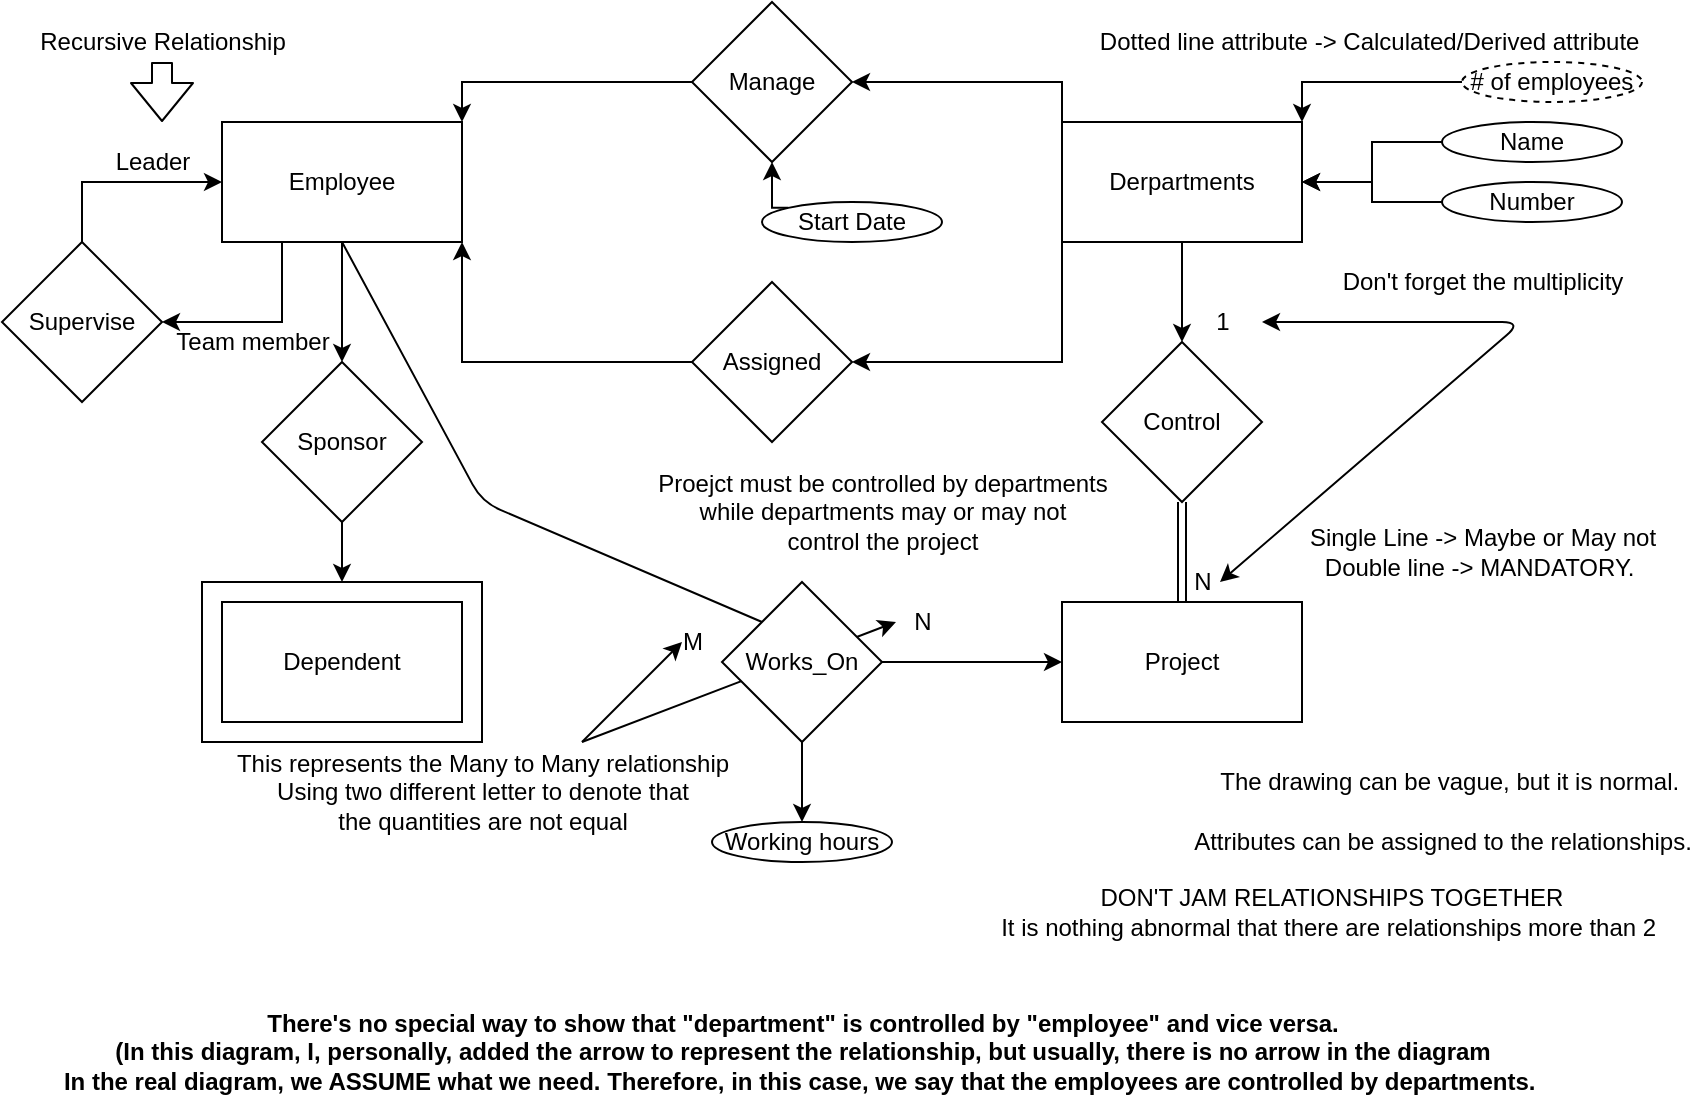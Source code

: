 <mxfile version="15.2.7" type="github">
  <diagram id="-j4W8ajl_okpw4RgpCke" name="Page-1">
    <mxGraphModel dx="946" dy="589" grid="1" gridSize="10" guides="1" tooltips="1" connect="1" arrows="1" fold="1" page="1" pageScale="1" pageWidth="850" pageHeight="1100" math="0" shadow="0">
      <root>
        <mxCell id="0" />
        <mxCell id="1" parent="0" />
        <mxCell id="bjb8TFt1GVLLZXTYinY1-65" value="" style="rounded=0;whiteSpace=wrap;html=1;strokeColor=default;" vertex="1" parent="1">
          <mxGeometry x="100" y="290" width="140" height="80" as="geometry" />
        </mxCell>
        <mxCell id="bjb8TFt1GVLLZXTYinY1-58" value="" style="endArrow=classic;html=1;entryX=-0.15;entryY=0.5;entryDx=0;entryDy=0;entryPerimeter=0;" edge="1" parent="1" target="bjb8TFt1GVLLZXTYinY1-55">
          <mxGeometry width="50" height="50" relative="1" as="geometry">
            <mxPoint x="290" y="370" as="sourcePoint" />
            <mxPoint x="430" y="310" as="targetPoint" />
          </mxGeometry>
        </mxCell>
        <mxCell id="bjb8TFt1GVLLZXTYinY1-34" style="edgeStyle=orthogonalEdgeStyle;rounded=0;orthogonalLoop=1;jettySize=auto;html=1;exitX=0.25;exitY=1;exitDx=0;exitDy=0;entryX=1;entryY=0.5;entryDx=0;entryDy=0;" edge="1" parent="1" source="bjb8TFt1GVLLZXTYinY1-1" target="bjb8TFt1GVLLZXTYinY1-32">
          <mxGeometry relative="1" as="geometry" />
        </mxCell>
        <mxCell id="bjb8TFt1GVLLZXTYinY1-43" style="edgeStyle=orthogonalEdgeStyle;rounded=0;orthogonalLoop=1;jettySize=auto;html=1;exitX=0.5;exitY=1;exitDx=0;exitDy=0;" edge="1" parent="1" source="bjb8TFt1GVLLZXTYinY1-1" target="bjb8TFt1GVLLZXTYinY1-42">
          <mxGeometry relative="1" as="geometry" />
        </mxCell>
        <mxCell id="bjb8TFt1GVLLZXTYinY1-1" value="Employee" style="rounded=0;whiteSpace=wrap;html=1;" vertex="1" parent="1">
          <mxGeometry x="110" y="60" width="120" height="60" as="geometry" />
        </mxCell>
        <mxCell id="bjb8TFt1GVLLZXTYinY1-7" style="edgeStyle=orthogonalEdgeStyle;rounded=0;orthogonalLoop=1;jettySize=auto;html=1;exitX=0;exitY=0;exitDx=0;exitDy=0;entryX=1;entryY=0.5;entryDx=0;entryDy=0;" edge="1" parent="1" source="bjb8TFt1GVLLZXTYinY1-2" target="bjb8TFt1GVLLZXTYinY1-5">
          <mxGeometry relative="1" as="geometry" />
        </mxCell>
        <mxCell id="bjb8TFt1GVLLZXTYinY1-15" style="edgeStyle=orthogonalEdgeStyle;rounded=0;orthogonalLoop=1;jettySize=auto;html=1;exitX=0.5;exitY=1;exitDx=0;exitDy=0;entryX=0.5;entryY=0;entryDx=0;entryDy=0;" edge="1" parent="1" source="bjb8TFt1GVLLZXTYinY1-2" target="bjb8TFt1GVLLZXTYinY1-14">
          <mxGeometry relative="1" as="geometry" />
        </mxCell>
        <mxCell id="bjb8TFt1GVLLZXTYinY1-19" style="edgeStyle=orthogonalEdgeStyle;rounded=0;orthogonalLoop=1;jettySize=auto;html=1;exitX=0;exitY=1;exitDx=0;exitDy=0;entryX=1;entryY=0.5;entryDx=0;entryDy=0;" edge="1" parent="1" source="bjb8TFt1GVLLZXTYinY1-2" target="bjb8TFt1GVLLZXTYinY1-18">
          <mxGeometry relative="1" as="geometry" />
        </mxCell>
        <mxCell id="bjb8TFt1GVLLZXTYinY1-2" value="Derpartments" style="rounded=0;whiteSpace=wrap;html=1;" vertex="1" parent="1">
          <mxGeometry x="530" y="60" width="120" height="60" as="geometry" />
        </mxCell>
        <mxCell id="bjb8TFt1GVLLZXTYinY1-3" value="Dependent" style="rounded=0;whiteSpace=wrap;html=1;strokeColor=default;" vertex="1" parent="1">
          <mxGeometry x="110" y="300" width="120" height="60" as="geometry" />
        </mxCell>
        <mxCell id="bjb8TFt1GVLLZXTYinY1-4" value="Project" style="rounded=0;whiteSpace=wrap;html=1;" vertex="1" parent="1">
          <mxGeometry x="530" y="300" width="120" height="60" as="geometry" />
        </mxCell>
        <mxCell id="bjb8TFt1GVLLZXTYinY1-17" style="edgeStyle=orthogonalEdgeStyle;rounded=0;orthogonalLoop=1;jettySize=auto;html=1;exitX=0;exitY=0.5;exitDx=0;exitDy=0;entryX=1;entryY=0;entryDx=0;entryDy=0;" edge="1" parent="1" source="bjb8TFt1GVLLZXTYinY1-5" target="bjb8TFt1GVLLZXTYinY1-1">
          <mxGeometry relative="1" as="geometry" />
        </mxCell>
        <mxCell id="bjb8TFt1GVLLZXTYinY1-5" value="Manage" style="rhombus;whiteSpace=wrap;html=1;" vertex="1" parent="1">
          <mxGeometry x="345" width="80" height="80" as="geometry" />
        </mxCell>
        <mxCell id="bjb8TFt1GVLLZXTYinY1-9" style="edgeStyle=orthogonalEdgeStyle;rounded=0;orthogonalLoop=1;jettySize=auto;html=1;exitX=0;exitY=0;exitDx=0;exitDy=0;entryX=0.5;entryY=1;entryDx=0;entryDy=0;" edge="1" parent="1" source="bjb8TFt1GVLLZXTYinY1-8" target="bjb8TFt1GVLLZXTYinY1-5">
          <mxGeometry relative="1" as="geometry" />
        </mxCell>
        <mxCell id="bjb8TFt1GVLLZXTYinY1-8" value="Start Date" style="ellipse;whiteSpace=wrap;html=1;" vertex="1" parent="1">
          <mxGeometry x="380" y="100" width="90" height="20" as="geometry" />
        </mxCell>
        <mxCell id="bjb8TFt1GVLLZXTYinY1-12" style="edgeStyle=orthogonalEdgeStyle;rounded=0;orthogonalLoop=1;jettySize=auto;html=1;exitX=0;exitY=0.5;exitDx=0;exitDy=0;entryX=1;entryY=0.5;entryDx=0;entryDy=0;" edge="1" parent="1" source="bjb8TFt1GVLLZXTYinY1-10" target="bjb8TFt1GVLLZXTYinY1-2">
          <mxGeometry relative="1" as="geometry" />
        </mxCell>
        <mxCell id="bjb8TFt1GVLLZXTYinY1-10" value="Name" style="ellipse;whiteSpace=wrap;html=1;" vertex="1" parent="1">
          <mxGeometry x="720" y="60" width="90" height="20" as="geometry" />
        </mxCell>
        <mxCell id="bjb8TFt1GVLLZXTYinY1-13" style="edgeStyle=orthogonalEdgeStyle;rounded=0;orthogonalLoop=1;jettySize=auto;html=1;exitX=0;exitY=0.5;exitDx=0;exitDy=0;" edge="1" parent="1" source="bjb8TFt1GVLLZXTYinY1-11" target="bjb8TFt1GVLLZXTYinY1-2">
          <mxGeometry relative="1" as="geometry" />
        </mxCell>
        <mxCell id="bjb8TFt1GVLLZXTYinY1-11" value="Number" style="ellipse;whiteSpace=wrap;html=1;" vertex="1" parent="1">
          <mxGeometry x="720" y="90" width="90" height="20" as="geometry" />
        </mxCell>
        <mxCell id="bjb8TFt1GVLLZXTYinY1-16" style="edgeStyle=orthogonalEdgeStyle;rounded=0;orthogonalLoop=1;jettySize=auto;html=1;exitX=0.5;exitY=1;exitDx=0;exitDy=0;entryX=0.5;entryY=0;entryDx=0;entryDy=0;shape=link;" edge="1" parent="1" source="bjb8TFt1GVLLZXTYinY1-14" target="bjb8TFt1GVLLZXTYinY1-4">
          <mxGeometry relative="1" as="geometry" />
        </mxCell>
        <mxCell id="bjb8TFt1GVLLZXTYinY1-14" value="Control" style="rhombus;whiteSpace=wrap;html=1;" vertex="1" parent="1">
          <mxGeometry x="550" y="170" width="80" height="80" as="geometry" />
        </mxCell>
        <mxCell id="bjb8TFt1GVLLZXTYinY1-20" style="edgeStyle=orthogonalEdgeStyle;rounded=0;orthogonalLoop=1;jettySize=auto;html=1;exitX=0;exitY=0.5;exitDx=0;exitDy=0;entryX=1;entryY=1;entryDx=0;entryDy=0;" edge="1" parent="1" source="bjb8TFt1GVLLZXTYinY1-18" target="bjb8TFt1GVLLZXTYinY1-1">
          <mxGeometry relative="1" as="geometry" />
        </mxCell>
        <mxCell id="bjb8TFt1GVLLZXTYinY1-18" value="Assigned" style="rhombus;whiteSpace=wrap;html=1;" vertex="1" parent="1">
          <mxGeometry x="345" y="140" width="80" height="80" as="geometry" />
        </mxCell>
        <mxCell id="bjb8TFt1GVLLZXTYinY1-21" value="DON&#39;T JAM RELATIONSHIPS TOGETHER&lt;br&gt;It is nothing abnormal that there are relationships more than 2&amp;nbsp;" style="text;html=1;strokeColor=none;fillColor=none;align=center;verticalAlign=middle;whiteSpace=wrap;rounded=0;" vertex="1" parent="1">
          <mxGeometry x="480" y="440" width="370" height="30" as="geometry" />
        </mxCell>
        <mxCell id="bjb8TFt1GVLLZXTYinY1-22" value="The drawing can be vague, but it is normal.&amp;nbsp;" style="text;html=1;align=center;verticalAlign=middle;resizable=0;points=[];autosize=1;strokeColor=none;fillColor=none;" vertex="1" parent="1">
          <mxGeometry x="600" y="380" width="250" height="20" as="geometry" />
        </mxCell>
        <mxCell id="bjb8TFt1GVLLZXTYinY1-24" style="edgeStyle=orthogonalEdgeStyle;rounded=0;orthogonalLoop=1;jettySize=auto;html=1;exitX=1;exitY=0.5;exitDx=0;exitDy=0;entryX=0;entryY=0.5;entryDx=0;entryDy=0;" edge="1" parent="1" source="bjb8TFt1GVLLZXTYinY1-23" target="bjb8TFt1GVLLZXTYinY1-4">
          <mxGeometry relative="1" as="geometry" />
        </mxCell>
        <mxCell id="bjb8TFt1GVLLZXTYinY1-30" style="edgeStyle=orthogonalEdgeStyle;rounded=0;orthogonalLoop=1;jettySize=auto;html=1;exitX=0.5;exitY=1;exitDx=0;exitDy=0;entryX=0.5;entryY=0;entryDx=0;entryDy=0;" edge="1" parent="1" source="bjb8TFt1GVLLZXTYinY1-23" target="bjb8TFt1GVLLZXTYinY1-29">
          <mxGeometry relative="1" as="geometry" />
        </mxCell>
        <mxCell id="bjb8TFt1GVLLZXTYinY1-23" value="Works_On" style="rhombus;whiteSpace=wrap;html=1;" vertex="1" parent="1">
          <mxGeometry x="360" y="290" width="80" height="80" as="geometry" />
        </mxCell>
        <mxCell id="bjb8TFt1GVLLZXTYinY1-28" value="" style="endArrow=none;html=1;entryX=0.5;entryY=1;entryDx=0;entryDy=0;exitX=0;exitY=0;exitDx=0;exitDy=0;" edge="1" parent="1" source="bjb8TFt1GVLLZXTYinY1-23" target="bjb8TFt1GVLLZXTYinY1-1">
          <mxGeometry width="50" height="50" relative="1" as="geometry">
            <mxPoint x="400" y="290" as="sourcePoint" />
            <mxPoint x="450" y="240" as="targetPoint" />
            <Array as="points">
              <mxPoint x="240" y="250" />
            </Array>
          </mxGeometry>
        </mxCell>
        <mxCell id="bjb8TFt1GVLLZXTYinY1-29" value="Working hours" style="ellipse;whiteSpace=wrap;html=1;" vertex="1" parent="1">
          <mxGeometry x="355" y="410" width="90" height="20" as="geometry" />
        </mxCell>
        <mxCell id="bjb8TFt1GVLLZXTYinY1-31" value="Attributes can be assigned to the relationships.&lt;br&gt;" style="text;html=1;align=center;verticalAlign=middle;resizable=0;points=[];autosize=1;strokeColor=none;fillColor=none;" vertex="1" parent="1">
          <mxGeometry x="590" y="410" width="260" height="20" as="geometry" />
        </mxCell>
        <mxCell id="bjb8TFt1GVLLZXTYinY1-33" style="edgeStyle=orthogonalEdgeStyle;rounded=0;orthogonalLoop=1;jettySize=auto;html=1;exitX=0.5;exitY=0;exitDx=0;exitDy=0;" edge="1" parent="1" source="bjb8TFt1GVLLZXTYinY1-32" target="bjb8TFt1GVLLZXTYinY1-1">
          <mxGeometry relative="1" as="geometry" />
        </mxCell>
        <mxCell id="bjb8TFt1GVLLZXTYinY1-32" value="Supervise" style="rhombus;whiteSpace=wrap;html=1;" vertex="1" parent="1">
          <mxGeometry y="120" width="80" height="80" as="geometry" />
        </mxCell>
        <mxCell id="bjb8TFt1GVLLZXTYinY1-35" value="Recursive Relationship" style="text;html=1;align=center;verticalAlign=middle;resizable=0;points=[];autosize=1;strokeColor=none;fillColor=none;" vertex="1" parent="1">
          <mxGeometry x="10" y="10" width="140" height="20" as="geometry" />
        </mxCell>
        <mxCell id="bjb8TFt1GVLLZXTYinY1-37" value="" style="shape=flexArrow;endArrow=classic;html=1;" edge="1" parent="1" source="bjb8TFt1GVLLZXTYinY1-35">
          <mxGeometry width="50" height="50" relative="1" as="geometry">
            <mxPoint x="60" y="70" as="sourcePoint" />
            <mxPoint x="80" y="60" as="targetPoint" />
          </mxGeometry>
        </mxCell>
        <mxCell id="bjb8TFt1GVLLZXTYinY1-38" value="Team member" style="text;html=1;align=center;verticalAlign=middle;resizable=0;points=[];autosize=1;strokeColor=none;fillColor=none;" vertex="1" parent="1">
          <mxGeometry x="80" y="160" width="90" height="20" as="geometry" />
        </mxCell>
        <mxCell id="bjb8TFt1GVLLZXTYinY1-39" value="Leader" style="text;html=1;align=center;verticalAlign=middle;resizable=0;points=[];autosize=1;strokeColor=none;fillColor=none;" vertex="1" parent="1">
          <mxGeometry x="50" y="70" width="50" height="20" as="geometry" />
        </mxCell>
        <mxCell id="bjb8TFt1GVLLZXTYinY1-41" value="&lt;b&gt;There&#39;s no special way to show that &quot;department&quot; is controlled by &quot;employee&quot; and vice versa.&lt;br&gt;(In this diagram, I, personally, added the arrow to represent the relationship, but usually, there is no arrow in the diagram&lt;br&gt;In the real diagram, we ASSUME what we need. Therefore, in this case, we say that the employees are controlled by departments.&amp;nbsp;&lt;br&gt;&lt;/b&gt;" style="text;html=1;align=center;verticalAlign=middle;resizable=0;points=[];autosize=1;strokeColor=none;fillColor=none;" vertex="1" parent="1">
          <mxGeometry x="25" y="500" width="750" height="50" as="geometry" />
        </mxCell>
        <mxCell id="bjb8TFt1GVLLZXTYinY1-66" style="edgeStyle=orthogonalEdgeStyle;rounded=0;orthogonalLoop=1;jettySize=auto;html=1;exitX=0.5;exitY=1;exitDx=0;exitDy=0;entryX=0.5;entryY=0;entryDx=0;entryDy=0;" edge="1" parent="1" source="bjb8TFt1GVLLZXTYinY1-42" target="bjb8TFt1GVLLZXTYinY1-65">
          <mxGeometry relative="1" as="geometry" />
        </mxCell>
        <mxCell id="bjb8TFt1GVLLZXTYinY1-42" value="Sponsor" style="rhombus;whiteSpace=wrap;html=1;" vertex="1" parent="1">
          <mxGeometry x="130" y="180" width="80" height="80" as="geometry" />
        </mxCell>
        <mxCell id="bjb8TFt1GVLLZXTYinY1-46" value="Single Line -&amp;gt; Maybe or May not&lt;br&gt;Double line -&amp;gt; MANDATORY.&amp;nbsp;" style="text;html=1;align=center;verticalAlign=middle;resizable=0;points=[];autosize=1;strokeColor=none;fillColor=none;" vertex="1" parent="1">
          <mxGeometry x="645" y="260" width="190" height="30" as="geometry" />
        </mxCell>
        <mxCell id="bjb8TFt1GVLLZXTYinY1-49" value="Proejct must be controlled by departments&lt;br&gt;while departments may or may not&lt;br&gt;control the project" style="text;html=1;align=center;verticalAlign=middle;resizable=0;points=[];autosize=1;strokeColor=none;fillColor=none;" vertex="1" parent="1">
          <mxGeometry x="320" y="230" width="240" height="50" as="geometry" />
        </mxCell>
        <mxCell id="bjb8TFt1GVLLZXTYinY1-50" value="1" style="text;html=1;align=center;verticalAlign=middle;resizable=0;points=[];autosize=1;strokeColor=none;fillColor=none;" vertex="1" parent="1">
          <mxGeometry x="600" y="150" width="20" height="20" as="geometry" />
        </mxCell>
        <mxCell id="bjb8TFt1GVLLZXTYinY1-51" value="N" style="text;html=1;align=center;verticalAlign=middle;resizable=0;points=[];autosize=1;strokeColor=none;fillColor=none;" vertex="1" parent="1">
          <mxGeometry x="590" y="280" width="20" height="20" as="geometry" />
        </mxCell>
        <mxCell id="bjb8TFt1GVLLZXTYinY1-53" value="" style="endArrow=classic;startArrow=classic;html=1;exitX=0.95;exitY=0.5;exitDx=0;exitDy=0;exitPerimeter=0;" edge="1" parent="1" source="bjb8TFt1GVLLZXTYinY1-51">
          <mxGeometry width="50" height="50" relative="1" as="geometry">
            <mxPoint x="695" y="200" as="sourcePoint" />
            <mxPoint x="630" y="160" as="targetPoint" />
            <Array as="points">
              <mxPoint x="760" y="160" />
            </Array>
          </mxGeometry>
        </mxCell>
        <mxCell id="bjb8TFt1GVLLZXTYinY1-54" value="Don&#39;t forget the multiplicity" style="text;html=1;align=center;verticalAlign=middle;resizable=0;points=[];autosize=1;strokeColor=none;fillColor=none;" vertex="1" parent="1">
          <mxGeometry x="660" y="130" width="160" height="20" as="geometry" />
        </mxCell>
        <mxCell id="bjb8TFt1GVLLZXTYinY1-55" value="N" style="text;html=1;align=center;verticalAlign=middle;resizable=0;points=[];autosize=1;strokeColor=none;fillColor=none;" vertex="1" parent="1">
          <mxGeometry x="450" y="300" width="20" height="20" as="geometry" />
        </mxCell>
        <mxCell id="bjb8TFt1GVLLZXTYinY1-56" value="M" style="text;html=1;align=center;verticalAlign=middle;resizable=0;points=[];autosize=1;strokeColor=none;fillColor=none;" vertex="1" parent="1">
          <mxGeometry x="330" y="310" width="30" height="20" as="geometry" />
        </mxCell>
        <mxCell id="bjb8TFt1GVLLZXTYinY1-57" value="" style="endArrow=classic;html=1;" edge="1" parent="1">
          <mxGeometry width="50" height="50" relative="1" as="geometry">
            <mxPoint x="290" y="370" as="sourcePoint" />
            <mxPoint x="340" y="320" as="targetPoint" />
          </mxGeometry>
        </mxCell>
        <mxCell id="bjb8TFt1GVLLZXTYinY1-60" value="This represents the Many to Many relationship&lt;br&gt;Using two different letter to denote that&lt;br&gt;the quantities are not equal" style="text;html=1;align=center;verticalAlign=middle;resizable=0;points=[];autosize=1;strokeColor=none;fillColor=none;" vertex="1" parent="1">
          <mxGeometry x="110" y="370" width="260" height="50" as="geometry" />
        </mxCell>
        <mxCell id="bjb8TFt1GVLLZXTYinY1-62" style="edgeStyle=orthogonalEdgeStyle;rounded=0;orthogonalLoop=1;jettySize=auto;html=1;exitX=0;exitY=0.5;exitDx=0;exitDy=0;entryX=1;entryY=0;entryDx=0;entryDy=0;" edge="1" parent="1" source="bjb8TFt1GVLLZXTYinY1-61" target="bjb8TFt1GVLLZXTYinY1-2">
          <mxGeometry relative="1" as="geometry" />
        </mxCell>
        <mxCell id="bjb8TFt1GVLLZXTYinY1-61" value="# of employees" style="ellipse;whiteSpace=wrap;html=1;dashed=1;" vertex="1" parent="1">
          <mxGeometry x="730" y="30" width="90" height="20" as="geometry" />
        </mxCell>
        <mxCell id="bjb8TFt1GVLLZXTYinY1-63" value="Dotted line attribute -&amp;gt; Calculated/Derived attribute&amp;nbsp;" style="text;html=1;align=center;verticalAlign=middle;resizable=0;points=[];autosize=1;strokeColor=none;fillColor=none;" vertex="1" parent="1">
          <mxGeometry x="540" y="10" width="290" height="20" as="geometry" />
        </mxCell>
      </root>
    </mxGraphModel>
  </diagram>
</mxfile>
